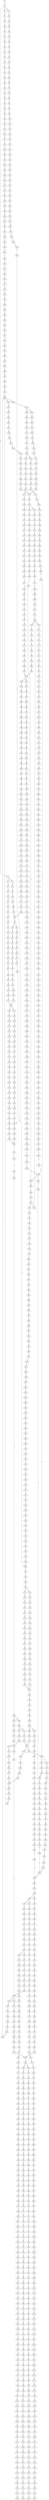 strict digraph  {
	S0 -> S1 [ label = C ];
	S1 -> S2 [ label = T ];
	S1 -> S3 [ label = G ];
	S1 -> S4 [ label = A ];
	S2 -> S5 [ label = T ];
	S3 -> S6 [ label = C ];
	S3 -> S7 [ label = T ];
	S4 -> S8 [ label = T ];
	S5 -> S9 [ label = G ];
	S6 -> S10 [ label = G ];
	S7 -> S11 [ label = G ];
	S8 -> S12 [ label = G ];
	S9 -> S13 [ label = G ];
	S10 -> S14 [ label = C ];
	S11 -> S15 [ label = G ];
	S12 -> S16 [ label = G ];
	S13 -> S17 [ label = A ];
	S14 -> S18 [ label = A ];
	S15 -> S19 [ label = C ];
	S16 -> S20 [ label = C ];
	S17 -> S21 [ label = G ];
	S18 -> S22 [ label = G ];
	S19 -> S23 [ label = G ];
	S20 -> S24 [ label = G ];
	S21 -> S25 [ label = A ];
	S22 -> S26 [ label = C ];
	S23 -> S27 [ label = T ];
	S24 -> S28 [ label = C ];
	S25 -> S29 [ label = C ];
	S26 -> S30 [ label = C ];
	S27 -> S31 [ label = C ];
	S28 -> S32 [ label = C ];
	S29 -> S33 [ label = C ];
	S30 -> S34 [ label = G ];
	S31 -> S35 [ label = C ];
	S32 -> S36 [ label = C ];
	S33 -> S37 [ label = C ];
	S34 -> S38 [ label = G ];
	S35 -> S39 [ label = C ];
	S36 -> S40 [ label = C ];
	S37 -> S41 [ label = C ];
	S38 -> S42 [ label = C ];
	S38 -> S43 [ label = T ];
	S39 -> S44 [ label = C ];
	S40 -> S45 [ label = C ];
	S41 -> S46 [ label = C ];
	S42 -> S47 [ label = A ];
	S43 -> S48 [ label = G ];
	S44 -> S49 [ label = A ];
	S45 -> S50 [ label = A ];
	S46 -> S51 [ label = C ];
	S47 -> S52 [ label = C ];
	S48 -> S53 [ label = G ];
	S49 -> S54 [ label = C ];
	S50 -> S55 [ label = C ];
	S51 -> S56 [ label = T ];
	S52 -> S57 [ label = T ];
	S53 -> S58 [ label = A ];
	S54 -> S59 [ label = T ];
	S55 -> S60 [ label = T ];
	S56 -> S61 [ label = T ];
	S57 -> S62 [ label = T ];
	S58 -> S63 [ label = A ];
	S59 -> S64 [ label = T ];
	S60 -> S65 [ label = T ];
	S61 -> S66 [ label = C ];
	S62 -> S67 [ label = C ];
	S63 -> S68 [ label = G ];
	S64 -> S69 [ label = G ];
	S65 -> S70 [ label = T ];
	S66 -> S71 [ label = A ];
	S67 -> S72 [ label = A ];
	S68 -> S73 [ label = A ];
	S69 -> S74 [ label = A ];
	S70 -> S75 [ label = A ];
	S71 -> S76 [ label = G ];
	S72 -> S77 [ label = G ];
	S73 -> S78 [ label = A ];
	S74 -> S79 [ label = G ];
	S75 -> S80 [ label = G ];
	S76 -> S81 [ label = A ];
	S77 -> S82 [ label = C ];
	S78 -> S83 [ label = C ];
	S79 -> S84 [ label = C ];
	S80 -> S85 [ label = C ];
	S81 -> S86 [ label = G ];
	S82 -> S87 [ label = C ];
	S83 -> S88 [ label = G ];
	S84 -> S89 [ label = C ];
	S85 -> S90 [ label = C ];
	S86 -> S91 [ label = G ];
	S87 -> S92 [ label = G ];
	S88 -> S93 [ label = G ];
	S89 -> S94 [ label = G ];
	S90 -> S95 [ label = G ];
	S91 -> S96 [ label = T ];
	S92 -> S97 [ label = C ];
	S93 -> S98 [ label = C ];
	S94 -> S99 [ label = C ];
	S95 -> S100 [ label = T ];
	S96 -> S101 [ label = C ];
	S97 -> S102 [ label = C ];
	S98 -> S103 [ label = A ];
	S99 -> S104 [ label = C ];
	S100 -> S105 [ label = C ];
	S101 -> S106 [ label = C ];
	S102 -> S107 [ label = C ];
	S103 -> S108 [ label = C ];
	S104 -> S109 [ label = C ];
	S105 -> S110 [ label = C ];
	S106 -> S111 [ label = C ];
	S107 -> S112 [ label = C ];
	S108 -> S113 [ label = C ];
	S108 -> S114 [ label = T ];
	S109 -> S115 [ label = C ];
	S110 -> S116 [ label = C ];
	S111 -> S117 [ label = T ];
	S112 -> S118 [ label = T ];
	S113 -> S119 [ label = G ];
	S114 -> S120 [ label = G ];
	S115 -> S118 [ label = T ];
	S116 -> S121 [ label = A ];
	S117 -> S122 [ label = T ];
	S118 -> S123 [ label = T ];
	S118 -> S124 [ label = C ];
	S119 -> S125 [ label = G ];
	S120 -> S126 [ label = G ];
	S121 -> S127 [ label = C ];
	S122 -> S128 [ label = C ];
	S123 -> S129 [ label = C ];
	S124 -> S130 [ label = C ];
	S125 -> S131 [ label = G ];
	S126 -> S132 [ label = G ];
	S127 -> S133 [ label = C ];
	S128 -> S134 [ label = T ];
	S129 -> S135 [ label = A ];
	S130 -> S136 [ label = A ];
	S131 -> S137 [ label = A ];
	S132 -> S138 [ label = A ];
	S133 -> S139 [ label = A ];
	S134 -> S140 [ label = C ];
	S135 -> S141 [ label = C ];
	S136 -> S142 [ label = C ];
	S137 -> S143 [ label = A ];
	S138 -> S144 [ label = A ];
	S139 -> S145 [ label = C ];
	S140 -> S146 [ label = G ];
	S141 -> S147 [ label = G ];
	S142 -> S148 [ label = C ];
	S143 -> S149 [ label = T ];
	S144 -> S150 [ label = C ];
	S145 -> S151 [ label = C ];
	S146 -> S152 [ label = T ];
	S147 -> S153 [ label = C ];
	S148 -> S154 [ label = C ];
	S149 -> S155 [ label = T ];
	S150 -> S156 [ label = T ];
	S151 -> S157 [ label = G ];
	S152 -> S158 [ label = A ];
	S153 -> S159 [ label = T ];
	S154 -> S160 [ label = G ];
	S155 -> S161 [ label = G ];
	S156 -> S162 [ label = G ];
	S157 -> S163 [ label = A ];
	S158 -> S164 [ label = C ];
	S159 -> S165 [ label = C ];
	S160 -> S166 [ label = C ];
	S161 -> S167 [ label = A ];
	S162 -> S168 [ label = G ];
	S163 -> S169 [ label = T ];
	S164 -> S170 [ label = G ];
	S165 -> S171 [ label = C ];
	S166 -> S172 [ label = C ];
	S167 -> S173 [ label = A ];
	S168 -> S174 [ label = A ];
	S169 -> S175 [ label = C ];
	S170 -> S176 [ label = G ];
	S171 -> S177 [ label = G ];
	S172 -> S178 [ label = G ];
	S173 -> S179 [ label = C ];
	S174 -> S180 [ label = C ];
	S175 -> S181 [ label = G ];
	S176 -> S182 [ label = C ];
	S177 -> S183 [ label = G ];
	S178 -> S184 [ label = G ];
	S179 -> S185 [ label = C ];
	S180 -> S186 [ label = C ];
	S181 -> S187 [ label = G ];
	S182 -> S188 [ label = T ];
	S183 -> S189 [ label = T ];
	S184 -> S190 [ label = T ];
	S185 -> S191 [ label = C ];
	S186 -> S192 [ label = C ];
	S187 -> S193 [ label = T ];
	S188 -> S194 [ label = A ];
	S189 -> S195 [ label = T ];
	S190 -> S196 [ label = C ];
	S191 -> S197 [ label = G ];
	S192 -> S198 [ label = G ];
	S193 -> S199 [ label = T ];
	S194 -> S200 [ label = C ];
	S195 -> S201 [ label = G ];
	S196 -> S202 [ label = C ];
	S197 -> S203 [ label = T ];
	S198 -> S204 [ label = T ];
	S199 -> S205 [ label = C ];
	S200 -> S206 [ label = T ];
	S201 -> S207 [ label = C ];
	S202 -> S208 [ label = C ];
	S203 -> S209 [ label = C ];
	S204 -> S210 [ label = C ];
	S205 -> S211 [ label = C ];
	S206 -> S212 [ label = G ];
	S207 -> S213 [ label = A ];
	S208 -> S214 [ label = A ];
	S209 -> S215 [ label = T ];
	S210 -> S216 [ label = T ];
	S211 -> S217 [ label = A ];
	S212 -> S218 [ label = G ];
	S213 -> S219 [ label = C ];
	S214 -> S220 [ label = G ];
	S215 -> S221 [ label = C ];
	S216 -> S222 [ label = C ];
	S217 -> S223 [ label = G ];
	S218 -> S224 [ label = T ];
	S219 -> S225 [ label = T ];
	S220 -> S226 [ label = T ];
	S221 -> S227 [ label = G ];
	S222 -> S227 [ label = G ];
	S223 -> S228 [ label = T ];
	S224 -> S229 [ label = G ];
	S225 -> S230 [ label = G ];
	S226 -> S231 [ label = G ];
	S227 -> S232 [ label = G ];
	S228 -> S233 [ label = G ];
	S229 -> S234 [ label = C ];
	S230 -> S235 [ label = G ];
	S231 -> S236 [ label = G ];
	S232 -> S237 [ label = C ];
	S233 -> S238 [ label = G ];
	S234 -> S239 [ label = T ];
	S235 -> S240 [ label = T ];
	S236 -> S241 [ label = T ];
	S237 -> S242 [ label = A ];
	S238 -> S243 [ label = T ];
	S239 -> S244 [ label = A ];
	S240 -> S245 [ label = C ];
	S241 -> S246 [ label = C ];
	S242 -> S247 [ label = C ];
	S243 -> S248 [ label = C ];
	S244 -> S249 [ label = C ];
	S245 -> S250 [ label = G ];
	S246 -> S251 [ label = G ];
	S247 -> S252 [ label = C ];
	S248 -> S251 [ label = G ];
	S249 -> S253 [ label = T ];
	S250 -> S254 [ label = T ];
	S251 -> S255 [ label = T ];
	S252 -> S256 [ label = G ];
	S253 -> S257 [ label = G ];
	S254 -> S258 [ label = C ];
	S255 -> S259 [ label = C ];
	S256 -> S260 [ label = A ];
	S257 -> S261 [ label = T ];
	S258 -> S262 [ label = C ];
	S259 -> S263 [ label = C ];
	S260 -> S264 [ label = G ];
	S260 -> S265 [ label = A ];
	S261 -> S266 [ label = A ];
	S262 -> S267 [ label = G ];
	S263 -> S267 [ label = G ];
	S264 -> S268 [ label = T ];
	S265 -> S269 [ label = T ];
	S266 -> S270 [ label = A ];
	S267 -> S271 [ label = T ];
	S268 -> S272 [ label = C ];
	S269 -> S273 [ label = G ];
	S270 -> S274 [ label = C ];
	S271 -> S275 [ label = C ];
	S272 -> S276 [ label = C ];
	S273 -> S277 [ label = T ];
	S274 -> S278 [ label = A ];
	S275 -> S279 [ label = A ];
	S276 -> S280 [ label = A ];
	S276 -> S281 [ label = T ];
	S277 -> S282 [ label = A ];
	S278 -> S283 [ label = C ];
	S279 -> S284 [ label = C ];
	S280 -> S285 [ label = G ];
	S281 -> S286 [ label = C ];
	S282 -> S287 [ label = G ];
	S283 -> S288 [ label = A ];
	S284 -> S289 [ label = C ];
	S285 -> S290 [ label = T ];
	S285 -> S291 [ label = C ];
	S286 -> S292 [ label = G ];
	S287 -> S293 [ label = T ];
	S288 -> S294 [ label = C ];
	S289 -> S295 [ label = C ];
	S289 -> S296 [ label = G ];
	S290 -> S297 [ label = A ];
	S291 -> S298 [ label = T ];
	S292 -> S299 [ label = A ];
	S293 -> S300 [ label = T ];
	S294 -> S301 [ label = G ];
	S295 -> S302 [ label = T ];
	S296 -> S303 [ label = A ];
	S297 -> S304 [ label = G ];
	S298 -> S305 [ label = T ];
	S299 -> S306 [ label = A ];
	S300 -> S307 [ label = T ];
	S301 -> S308 [ label = C ];
	S302 -> S309 [ label = G ];
	S303 -> S310 [ label = A ];
	S303 -> S311 [ label = G ];
	S304 -> S312 [ label = G ];
	S305 -> S313 [ label = C ];
	S306 -> S314 [ label = C ];
	S307 -> S315 [ label = C ];
	S308 -> S316 [ label = T ];
	S309 -> S317 [ label = T ];
	S310 -> S318 [ label = T ];
	S311 -> S319 [ label = T ];
	S312 -> S320 [ label = G ];
	S313 -> S321 [ label = A ];
	S314 -> S322 [ label = T ];
	S315 -> S323 [ label = A ];
	S316 -> S324 [ label = C ];
	S317 -> S325 [ label = C ];
	S318 -> S326 [ label = C ];
	S319 -> S327 [ label = C ];
	S320 -> S328 [ label = T ];
	S321 -> S329 [ label = C ];
	S322 -> S330 [ label = T ];
	S323 -> S331 [ label = C ];
	S324 -> S332 [ label = C ];
	S325 -> S333 [ label = C ];
	S326 -> S334 [ label = C ];
	S327 -> S276 [ label = C ];
	S328 -> S335 [ label = C ];
	S329 -> S336 [ label = G ];
	S330 -> S337 [ label = C ];
	S331 -> S338 [ label = T ];
	S332 -> S339 [ label = T ];
	S333 -> S340 [ label = T ];
	S334 -> S341 [ label = T ];
	S335 -> S342 [ label = A ];
	S336 -> S343 [ label = C ];
	S337 -> S344 [ label = A ];
	S338 -> S345 [ label = C ];
	S339 -> S346 [ label = A ];
	S340 -> S347 [ label = T ];
	S341 -> S348 [ label = C ];
	S342 -> S349 [ label = C ];
	S343 -> S350 [ label = C ];
	S344 -> S351 [ label = A ];
	S345 -> S352 [ label = C ];
	S346 -> S353 [ label = G ];
	S347 -> S354 [ label = G ];
	S348 -> S355 [ label = G ];
	S349 -> S356 [ label = T ];
	S350 -> S357 [ label = C ];
	S351 -> S358 [ label = C ];
	S352 -> S359 [ label = T ];
	S353 -> S360 [ label = A ];
	S354 -> S361 [ label = A ];
	S354 -> S362 [ label = T ];
	S355 -> S363 [ label = A ];
	S356 -> S364 [ label = C ];
	S357 -> S365 [ label = T ];
	S358 -> S366 [ label = C ];
	S358 -> S367 [ label = T ];
	S359 -> S368 [ label = T ];
	S360 -> S369 [ label = A ];
	S361 -> S370 [ label = A ];
	S362 -> S371 [ label = A ];
	S363 -> S372 [ label = A ];
	S364 -> S373 [ label = G ];
	S365 -> S374 [ label = T ];
	S366 -> S375 [ label = G ];
	S367 -> S376 [ label = G ];
	S368 -> S377 [ label = T ];
	S369 -> S378 [ label = C ];
	S370 -> S379 [ label = C ];
	S371 -> S380 [ label = G ];
	S372 -> S381 [ label = C ];
	S373 -> S382 [ label = C ];
	S374 -> S383 [ label = C ];
	S375 -> S384 [ label = G ];
	S376 -> S385 [ label = G ];
	S376 -> S386 [ label = C ];
	S377 -> S387 [ label = C ];
	S378 -> S388 [ label = T ];
	S379 -> S389 [ label = T ];
	S380 -> S390 [ label = G ];
	S381 -> S322 [ label = T ];
	S382 -> S391 [ label = T ];
	S383 -> S392 [ label = A ];
	S384 -> S393 [ label = C ];
	S385 -> S394 [ label = C ];
	S386 -> S395 [ label = C ];
	S387 -> S396 [ label = A ];
	S388 -> S397 [ label = T ];
	S389 -> S398 [ label = T ];
	S390 -> S399 [ label = A ];
	S391 -> S400 [ label = T ];
	S392 -> S401 [ label = T ];
	S393 -> S402 [ label = C ];
	S394 -> S403 [ label = C ];
	S395 -> S404 [ label = C ];
	S396 -> S405 [ label = T ];
	S397 -> S406 [ label = C ];
	S398 -> S407 [ label = C ];
	S399 -> S408 [ label = G ];
	S400 -> S409 [ label = C ];
	S401 -> S410 [ label = C ];
	S402 -> S411 [ label = C ];
	S403 -> S412 [ label = C ];
	S404 -> S413 [ label = T ];
	S405 -> S414 [ label = C ];
	S406 -> S415 [ label = A ];
	S407 -> S416 [ label = A ];
	S408 -> S417 [ label = A ];
	S409 -> S418 [ label = A ];
	S410 -> S419 [ label = C ];
	S411 -> S420 [ label = A ];
	S412 -> S421 [ label = A ];
	S413 -> S422 [ label = A ];
	S414 -> S423 [ label = C ];
	S415 -> S424 [ label = A ];
	S416 -> S425 [ label = A ];
	S417 -> S426 [ label = G ];
	S418 -> S427 [ label = T ];
	S419 -> S428 [ label = A ];
	S420 -> S429 [ label = G ];
	S421 -> S430 [ label = G ];
	S422 -> S431 [ label = G ];
	S423 -> S432 [ label = A ];
	S424 -> S358 [ label = C ];
	S425 -> S358 [ label = C ];
	S426 -> S433 [ label = G ];
	S427 -> S434 [ label = C ];
	S428 -> S435 [ label = G ];
	S429 -> S436 [ label = T ];
	S430 -> S437 [ label = G ];
	S431 -> S438 [ label = G ];
	S432 -> S439 [ label = G ];
	S433 -> S440 [ label = T ];
	S434 -> S441 [ label = C ];
	S435 -> S442 [ label = A ];
	S436 -> S443 [ label = T ];
	S437 -> S444 [ label = T ];
	S438 -> S445 [ label = T ];
	S439 -> S442 [ label = A ];
	S440 -> S446 [ label = C ];
	S441 -> S447 [ label = A ];
	S442 -> S448 [ label = A ];
	S443 -> S449 [ label = G ];
	S444 -> S450 [ label = G ];
	S445 -> S451 [ label = G ];
	S446 -> S452 [ label = C ];
	S447 -> S435 [ label = G ];
	S448 -> S453 [ label = C ];
	S449 -> S454 [ label = T ];
	S450 -> S455 [ label = C ];
	S450 -> S456 [ label = G ];
	S451 -> S457 [ label = T ];
	S452 -> S458 [ label = C ];
	S453 -> S459 [ label = C ];
	S454 -> S460 [ label = G ];
	S455 -> S461 [ label = G ];
	S456 -> S462 [ label = G ];
	S457 -> S463 [ label = G ];
	S458 -> S464 [ label = A ];
	S458 -> S465 [ label = G ];
	S459 -> S466 [ label = A ];
	S459 -> S467 [ label = G ];
	S460 -> S468 [ label = C ];
	S461 -> S469 [ label = C ];
	S462 -> S470 [ label = C ];
	S463 -> S471 [ label = C ];
	S464 -> S472 [ label = G ];
	S465 -> S473 [ label = G ];
	S466 -> S474 [ label = G ];
	S466 -> S475 [ label = C ];
	S467 -> S476 [ label = G ];
	S468 -> S477 [ label = G ];
	S469 -> S478 [ label = G ];
	S470 -> S479 [ label = T ];
	S471 -> S480 [ label = G ];
	S472 -> S481 [ label = A ];
	S473 -> S482 [ label = A ];
	S474 -> S483 [ label = A ];
	S475 -> S484 [ label = C ];
	S476 -> S485 [ label = A ];
	S477 -> S486 [ label = T ];
	S478 -> S487 [ label = T ];
	S479 -> S488 [ label = T ];
	S480 -> S489 [ label = T ];
	S481 -> S490 [ label = G ];
	S482 -> S491 [ label = G ];
	S483 -> S492 [ label = C ];
	S484 -> S493 [ label = A ];
	S485 -> S494 [ label = C ];
	S486 -> S495 [ label = C ];
	S487 -> S496 [ label = C ];
	S488 -> S497 [ label = C ];
	S489 -> S498 [ label = C ];
	S490 -> S499 [ label = C ];
	S491 -> S500 [ label = G ];
	S492 -> S501 [ label = T ];
	S493 -> S502 [ label = C ];
	S494 -> S503 [ label = G ];
	S495 -> S504 [ label = G ];
	S496 -> S505 [ label = G ];
	S497 -> S506 [ label = G ];
	S498 -> S507 [ label = G ];
	S499 -> S508 [ label = C ];
	S500 -> S509 [ label = C ];
	S501 -> S510 [ label = C ];
	S502 -> S511 [ label = C ];
	S503 -> S512 [ label = C ];
	S504 -> S513 [ label = A ];
	S505 -> S514 [ label = T ];
	S506 -> S515 [ label = A ];
	S507 -> S513 [ label = A ];
	S508 -> S516 [ label = A ];
	S509 -> S517 [ label = G ];
	S510 -> S518 [ label = C ];
	S511 -> S519 [ label = C ];
	S512 -> S520 [ label = C ];
	S513 -> S521 [ label = A ];
	S514 -> S522 [ label = G ];
	S515 -> S523 [ label = A ];
	S516 -> S524 [ label = C ];
	S517 -> S525 [ label = T ];
	S518 -> S526 [ label = C ];
	S519 -> S527 [ label = C ];
	S520 -> S528 [ label = C ];
	S521 -> S529 [ label = C ];
	S522 -> S530 [ label = C ];
	S523 -> S531 [ label = C ];
	S524 -> S532 [ label = G ];
	S525 -> S533 [ label = G ];
	S526 -> S534 [ label = A ];
	S527 -> S535 [ label = T ];
	S528 -> S536 [ label = A ];
	S529 -> S537 [ label = C ];
	S529 -> S538 [ label = A ];
	S530 -> S539 [ label = A ];
	S531 -> S540 [ label = A ];
	S532 -> S541 [ label = G ];
	S533 -> S542 [ label = G ];
	S534 -> S543 [ label = T ];
	S535 -> S544 [ label = T ];
	S536 -> S545 [ label = T ];
	S537 -> S546 [ label = T ];
	S538 -> S547 [ label = C ];
	S539 -> S548 [ label = T ];
	S540 -> S549 [ label = C ];
	S541 -> S550 [ label = T ];
	S542 -> S551 [ label = T ];
	S543 -> S552 [ label = C ];
	S544 -> S553 [ label = C ];
	S545 -> S554 [ label = C ];
	S546 -> S555 [ label = T ];
	S547 -> S556 [ label = C ];
	S548 -> S557 [ label = C ];
	S549 -> S558 [ label = G ];
	S550 -> S559 [ label = T ];
	S551 -> S560 [ label = A ];
	S552 -> S561 [ label = T ];
	S553 -> S562 [ label = C ];
	S553 -> S563 [ label = G ];
	S554 -> S564 [ label = G ];
	S555 -> S565 [ label = C ];
	S556 -> S566 [ label = C ];
	S557 -> S567 [ label = C ];
	S558 -> S568 [ label = C ];
	S559 -> S569 [ label = A ];
	S560 -> S570 [ label = T ];
	S561 -> S571 [ label = G ];
	S562 -> S572 [ label = T ];
	S563 -> S573 [ label = A ];
	S564 -> S574 [ label = T ];
	S565 -> S575 [ label = G ];
	S566 -> S576 [ label = G ];
	S567 -> S577 [ label = G ];
	S568 -> S578 [ label = G ];
	S569 -> S579 [ label = C ];
	S570 -> S580 [ label = G ];
	S571 -> S581 [ label = C ];
	S572 -> S582 [ label = G ];
	S573 -> S583 [ label = T ];
	S574 -> S584 [ label = C ];
	S575 -> S585 [ label = T ];
	S576 -> S586 [ label = T ];
	S577 -> S587 [ label = C ];
	S578 -> S588 [ label = C ];
	S579 -> S589 [ label = T ];
	S580 -> S590 [ label = A ];
	S581 -> S591 [ label = C ];
	S582 -> S592 [ label = T ];
	S583 -> S593 [ label = C ];
	S584 -> S594 [ label = C ];
	S585 -> S595 [ label = A ];
	S586 -> S596 [ label = A ];
	S587 -> S597 [ label = A ];
	S588 -> S598 [ label = A ];
	S589 -> S599 [ label = G ];
	S590 -> S600 [ label = G ];
	S591 -> S601 [ label = A ];
	S592 -> S602 [ label = C ];
	S593 -> S603 [ label = G ];
	S594 -> S604 [ label = T ];
	S595 -> S605 [ label = C ];
	S596 -> S606 [ label = C ];
	S597 -> S607 [ label = C ];
	S598 -> S608 [ label = C ];
	S599 -> S609 [ label = C ];
	S600 -> S610 [ label = C ];
	S601 -> S611 [ label = G ];
	S602 -> S612 [ label = C ];
	S603 -> S613 [ label = T ];
	S604 -> S614 [ label = C ];
	S605 -> S615 [ label = T ];
	S606 -> S616 [ label = G ];
	S607 -> S617 [ label = G ];
	S608 -> S618 [ label = G ];
	S609 -> S619 [ label = A ];
	S610 -> S620 [ label = G ];
	S611 -> S621 [ label = T ];
	S612 -> S622 [ label = T ];
	S613 -> S623 [ label = T ];
	S614 -> S624 [ label = T ];
	S615 -> S625 [ label = T ];
	S616 -> S626 [ label = T ];
	S617 -> S627 [ label = T ];
	S618 -> S628 [ label = T ];
	S619 -> S629 [ label = G ];
	S620 -> S630 [ label = G ];
	S621 -> S631 [ label = C ];
	S622 -> S632 [ label = T ];
	S623 -> S633 [ label = T ];
	S624 -> S634 [ label = T ];
	S625 -> S635 [ label = C ];
	S626 -> S636 [ label = C ];
	S627 -> S637 [ label = C ];
	S628 -> S638 [ label = C ];
	S629 -> S639 [ label = A ];
	S630 -> S640 [ label = T ];
	S631 -> S641 [ label = G ];
	S632 -> S354 [ label = G ];
	S633 -> S642 [ label = G ];
	S634 -> S643 [ label = C ];
	S635 -> S644 [ label = A ];
	S636 -> S645 [ label = C ];
	S637 -> S646 [ label = G ];
	S638 -> S647 [ label = C ];
	S639 -> S648 [ label = C ];
	S640 -> S649 [ label = C ];
	S641 -> S650 [ label = T ];
	S642 -> S651 [ label = T ];
	S643 -> S652 [ label = T ];
	S644 -> S653 [ label = A ];
	S645 -> S654 [ label = A ];
	S646 -> S655 [ label = A ];
	S647 -> S656 [ label = A ];
	S648 -> S657 [ label = G ];
	S649 -> S658 [ label = G ];
	S650 -> S659 [ label = A ];
	S651 -> S660 [ label = A ];
	S652 -> S661 [ label = C ];
	S653 -> S662 [ label = G ];
	S654 -> S663 [ label = G ];
	S655 -> S664 [ label = G ];
	S656 -> S665 [ label = G ];
	S657 -> S666 [ label = G ];
	S658 -> S667 [ label = C ];
	S659 -> S668 [ label = A ];
	S660 -> S669 [ label = G ];
	S661 -> S670 [ label = G ];
	S662 -> S671 [ label = C ];
	S663 -> S672 [ label = C ];
	S664 -> S673 [ label = C ];
	S665 -> S674 [ label = C ];
	S666 -> S675 [ label = A ];
	S667 -> S676 [ label = A ];
	S668 -> S677 [ label = G ];
	S669 -> S678 [ label = G ];
	S670 -> S679 [ label = G ];
	S671 -> S680 [ label = G ];
	S672 -> S681 [ label = G ];
	S673 -> S682 [ label = G ];
	S674 -> S683 [ label = T ];
	S674 -> S681 [ label = G ];
	S675 -> S684 [ label = C ];
	S676 -> S685 [ label = C ];
	S677 -> S686 [ label = A ];
	S678 -> S687 [ label = A ];
	S679 -> S688 [ label = A ];
	S680 -> S689 [ label = A ];
	S681 -> S690 [ label = A ];
	S682 -> S691 [ label = A ];
	S683 -> S692 [ label = T ];
	S684 -> S693 [ label = A ];
	S685 -> S694 [ label = G ];
	S686 -> S695 [ label = C ];
	S687 -> S696 [ label = A ];
	S688 -> S697 [ label = G ];
	S689 -> S698 [ label = G ];
	S690 -> S699 [ label = G ];
	S691 -> S700 [ label = G ];
	S692 -> S313 [ label = C ];
	S693 -> S701 [ label = C ];
	S694 -> S702 [ label = C ];
	S695 -> S703 [ label = G ];
	S696 -> S704 [ label = A ];
	S697 -> S705 [ label = A ];
	S698 -> S706 [ label = T ];
	S699 -> S707 [ label = T ];
	S700 -> S708 [ label = T ];
	S701 -> S709 [ label = A ];
	S702 -> S710 [ label = G ];
	S703 -> S711 [ label = G ];
	S704 -> S712 [ label = G ];
	S705 -> S713 [ label = G ];
	S706 -> S714 [ label = C ];
	S707 -> S715 [ label = C ];
	S708 -> S716 [ label = C ];
	S709 -> S717 [ label = C ];
	S710 -> S718 [ label = C ];
	S711 -> S719 [ label = C ];
	S712 -> S720 [ label = G ];
	S713 -> S721 [ label = G ];
	S714 -> S722 [ label = C ];
	S715 -> S723 [ label = C ];
	S715 -> S724 [ label = T ];
	S716 -> S725 [ label = G ];
	S717 -> S726 [ label = C ];
	S718 -> S727 [ label = G ];
	S719 -> S728 [ label = T ];
	S720 -> S729 [ label = T ];
	S721 -> S730 [ label = T ];
	S722 -> S731 [ label = C ];
	S723 -> S731 [ label = C ];
	S724 -> S732 [ label = C ];
	S725 -> S733 [ label = A ];
	S726 -> S734 [ label = T ];
	S727 -> S735 [ label = G ];
	S728 -> S736 [ label = C ];
	S729 -> S737 [ label = C ];
	S730 -> S738 [ label = C ];
	S731 -> S739 [ label = T ];
	S731 -> S740 [ label = G ];
	S732 -> S741 [ label = G ];
	S733 -> S742 [ label = A ];
	S734 -> S743 [ label = C ];
	S735 -> S744 [ label = C ];
	S736 -> S745 [ label = T ];
	S737 -> S746 [ label = C ];
	S738 -> S452 [ label = C ];
	S739 -> S747 [ label = C ];
	S740 -> S748 [ label = C ];
	S741 -> S749 [ label = T ];
	S742 -> S750 [ label = C ];
	S743 -> S751 [ label = T ];
	S744 -> S752 [ label = T ];
	S745 -> S753 [ label = C ];
	S746 -> S754 [ label = C ];
	S747 -> S755 [ label = C ];
	S748 -> S756 [ label = C ];
	S749 -> S757 [ label = C ];
	S750 -> S758 [ label = C ];
	S751 -> S759 [ label = A ];
	S752 -> S760 [ label = G ];
	S753 -> S761 [ label = G ];
	S754 -> S762 [ label = G ];
	S755 -> S763 [ label = G ];
	S756 -> S764 [ label = T ];
	S757 -> S765 [ label = T ];
	S758 -> S766 [ label = T ];
	S759 -> S767 [ label = G ];
	S760 -> S768 [ label = G ];
	S761 -> S769 [ label = A ];
	S762 -> S770 [ label = A ];
	S763 -> S771 [ label = G ];
	S764 -> S772 [ label = G ];
	S765 -> S773 [ label = G ];
	S766 -> S774 [ label = G ];
	S767 -> S775 [ label = A ];
	S768 -> S776 [ label = A ];
	S769 -> S777 [ label = A ];
	S770 -> S778 [ label = A ];
	S771 -> S779 [ label = T ];
	S772 -> S780 [ label = T ];
	S773 -> S781 [ label = T ];
	S774 -> S782 [ label = T ];
	S775 -> S783 [ label = A ];
	S776 -> S784 [ label = A ];
	S777 -> S785 [ label = G ];
	S778 -> S786 [ label = G ];
	S779 -> S787 [ label = C ];
	S780 -> S788 [ label = C ];
	S781 -> S789 [ label = T ];
	S782 -> S790 [ label = C ];
	S783 -> S791 [ label = C ];
	S784 -> S792 [ label = T ];
	S785 -> S793 [ label = T ];
	S786 -> S794 [ label = T ];
	S787 -> S795 [ label = T ];
	S788 -> S796 [ label = G ];
	S789 -> S797 [ label = C ];
	S790 -> S798 [ label = G ];
	S791 -> S799 [ label = G ];
	S792 -> S800 [ label = G ];
	S793 -> S801 [ label = C ];
	S794 -> S802 [ label = C ];
	S795 -> S803 [ label = G ];
	S796 -> S804 [ label = C ];
	S797 -> S805 [ label = C ];
	S798 -> S806 [ label = C ];
	S799 -> S807 [ label = A ];
	S800 -> S808 [ label = G ];
	S801 -> S809 [ label = G ];
	S802 -> S810 [ label = G ];
	S803 -> S811 [ label = G ];
	S804 -> S812 [ label = G ];
	S805 -> S813 [ label = G ];
	S806 -> S814 [ label = G ];
	S807 -> S815 [ label = G ];
	S808 -> S816 [ label = G ];
	S809 -> S817 [ label = C ];
	S810 -> S818 [ label = A ];
	S811 -> S819 [ label = A ];
	S812 -> S820 [ label = C ];
	S813 -> S821 [ label = T ];
	S814 -> S820 [ label = C ];
	S815 -> S822 [ label = G ];
	S816 -> S823 [ label = G ];
	S817 -> S824 [ label = G ];
	S818 -> S825 [ label = G ];
	S819 -> S826 [ label = G ];
	S820 -> S827 [ label = G ];
	S820 -> S828 [ label = A ];
	S821 -> S829 [ label = G ];
	S822 -> S830 [ label = T ];
	S823 -> S831 [ label = T ];
	S824 -> S832 [ label = G ];
	S825 -> S833 [ label = G ];
	S826 -> S834 [ label = G ];
	S827 -> S835 [ label = A ];
	S828 -> S836 [ label = A ];
	S829 -> S837 [ label = G ];
	S830 -> S838 [ label = G ];
	S831 -> S839 [ label = C ];
	S832 -> S840 [ label = C ];
	S833 -> S841 [ label = T ];
	S834 -> S842 [ label = G ];
	S835 -> S843 [ label = G ];
	S836 -> S844 [ label = C ];
	S837 -> S845 [ label = C ];
	S838 -> S846 [ label = T ];
	S839 -> S847 [ label = C ];
	S840 -> S848 [ label = T ];
	S841 -> S849 [ label = A ];
	S842 -> S850 [ label = T ];
	S843 -> S851 [ label = C ];
	S844 -> S852 [ label = C ];
	S845 -> S853 [ label = C ];
	S846 -> S854 [ label = C ];
	S847 -> S855 [ label = G ];
	S848 -> S856 [ label = A ];
	S849 -> S857 [ label = T ];
	S850 -> S858 [ label = G ];
	S851 -> S859 [ label = A ];
	S852 -> S860 [ label = C ];
	S853 -> S861 [ label = C ];
	S854 -> S862 [ label = C ];
	S855 -> S863 [ label = C ];
	S856 -> S864 [ label = T ];
	S857 -> S865 [ label = A ];
	S858 -> S866 [ label = T ];
	S859 -> S867 [ label = G ];
	S860 -> S868 [ label = G ];
	S861 -> S869 [ label = G ];
	S862 -> S870 [ label = C ];
	S863 -> S871 [ label = C ];
	S864 -> S872 [ label = A ];
	S865 -> S873 [ label = A ];
	S866 -> S874 [ label = T ];
	S867 -> S875 [ label = T ];
	S868 -> S876 [ label = T ];
	S869 -> S877 [ label = T ];
	S870 -> S878 [ label = T ];
	S871 -> S879 [ label = G ];
	S872 -> S880 [ label = G ];
	S873 -> S881 [ label = G ];
	S874 -> S882 [ label = C ];
	S875 -> S883 [ label = G ];
	S876 -> S884 [ label = A ];
	S877 -> S885 [ label = C ];
	S878 -> S886 [ label = G ];
	S879 -> S887 [ label = G ];
	S880 -> S888 [ label = T ];
	S881 -> S889 [ label = T ];
	S882 -> S890 [ label = C ];
	S883 -> S891 [ label = C ];
	S884 -> S892 [ label = C ];
	S885 -> S893 [ label = C ];
	S886 -> S894 [ label = T ];
	S887 -> S895 [ label = A ];
	S888 -> S896 [ label = A ];
	S889 -> S897 [ label = C ];
	S890 -> S898 [ label = A ];
	S891 -> S899 [ label = A ];
	S892 -> S900 [ label = A ];
	S893 -> S901 [ label = A ];
	S894 -> S902 [ label = C ];
	S895 -> S903 [ label = A ];
	S896 -> S904 [ label = G ];
	S897 -> S905 [ label = G ];
	S898 -> S906 [ label = G ];
	S899 -> S907 [ label = A ];
	S900 -> S908 [ label = G ];
	S901 -> S909 [ label = G ];
	S902 -> S910 [ label = C ];
	S903 -> S911 [ label = C ];
	S904 -> S912 [ label = C ];
	S905 -> S913 [ label = T ];
	S906 -> S914 [ label = C ];
	S907 -> S915 [ label = C ];
	S908 -> S916 [ label = C ];
	S909 -> S917 [ label = T ];
	S910 -> S918 [ label = T ];
	S911 -> S919 [ label = T ];
	S912 -> S920 [ label = C ];
	S913 -> S921 [ label = G ];
	S914 -> S922 [ label = A ];
	S915 -> S923 [ label = A ];
	S916 -> S924 [ label = A ];
	S917 -> S925 [ label = A ];
	S918 -> S926 [ label = A ];
	S919 -> S927 [ label = G ];
	S920 -> S928 [ label = G ];
	S921 -> S929 [ label = G ];
	S922 -> S930 [ label = G ];
	S923 -> S931 [ label = G ];
	S924 -> S932 [ label = G ];
	S925 -> S933 [ label = G ];
	S926 -> S934 [ label = C ];
	S927 -> S935 [ label = C ];
	S928 -> S936 [ label = A ];
	S929 -> S937 [ label = T ];
	S930 -> S938 [ label = A ];
	S931 -> S939 [ label = C ];
	S932 -> S940 [ label = G ];
	S933 -> S941 [ label = C ];
	S934 -> S942 [ label = T ];
	S935 -> S943 [ label = A ];
	S936 -> S944 [ label = A ];
	S937 -> S945 [ label = A ];
	S938 -> S946 [ label = T ];
	S939 -> S947 [ label = T ];
	S940 -> S948 [ label = T ];
	S941 -> S949 [ label = T ];
	S942 -> S950 [ label = A ];
	S943 -> S951 [ label = A ];
	S944 -> S952 [ label = A ];
	S945 -> S953 [ label = C ];
	S946 -> S954 [ label = A ];
	S947 -> S955 [ label = A ];
	S948 -> S956 [ label = G ];
	S949 -> S957 [ label = C ];
	S950 -> S958 [ label = C ];
	S951 -> S959 [ label = C ];
	S952 -> S960 [ label = C ];
	S953 -> S961 [ label = C ];
	S954 -> S962 [ label = A ];
	S955 -> S963 [ label = C ];
	S956 -> S964 [ label = C ];
	S957 -> S965 [ label = C ];
	S958 -> S966 [ label = C ];
	S959 -> S967 [ label = C ];
	S960 -> S968 [ label = C ];
	S961 -> S969 [ label = G ];
	S962 -> S970 [ label = A ];
	S963 -> S971 [ label = G ];
	S964 -> S972 [ label = A ];
	S965 -> S973 [ label = A ];
	S966 -> S974 [ label = A ];
	S967 -> S975 [ label = A ];
	S968 -> S976 [ label = C ];
	S969 -> S977 [ label = G ];
	S970 -> S978 [ label = A ];
	S971 -> S979 [ label = A ];
	S972 -> S980 [ label = C ];
	S973 -> S981 [ label = C ];
	S974 -> S982 [ label = G ];
	S975 -> S983 [ label = G ];
	S976 -> S984 [ label = C ];
	S977 -> S985 [ label = T ];
	S978 -> S986 [ label = A ];
	S979 -> S987 [ label = G ];
	S980 -> S988 [ label = G ];
	S981 -> S989 [ label = C ];
	S982 -> S990 [ label = G ];
	S983 -> S991 [ label = A ];
	S984 -> S992 [ label = G ];
	S985 -> S993 [ label = G ];
	S986 -> S994 [ label = C ];
	S987 -> S995 [ label = A ];
	S988 -> S996 [ label = C ];
	S989 -> S997 [ label = G ];
	S990 -> S998 [ label = A ];
	S991 -> S999 [ label = A ];
	S992 -> S1000 [ label = A ];
	S993 -> S1001 [ label = G ];
	S994 -> S1002 [ label = T ];
	S995 -> S1003 [ label = A ];
	S996 -> S1004 [ label = G ];
	S997 -> S1005 [ label = G ];
	S998 -> S1006 [ label = G ];
	S999 -> S1007 [ label = C ];
	S1000 -> S1008 [ label = C ];
	S1001 -> S1009 [ label = T ];
	S1002 -> S1010 [ label = T ];
	S1003 -> S1011 [ label = C ];
	S1004 -> S1012 [ label = G ];
	S1005 -> S1013 [ label = A ];
	S1006 -> S1014 [ label = A ];
	S1007 -> S1015 [ label = A ];
	S1008 -> S1016 [ label = T ];
	S1009 -> S1017 [ label = T ];
	S1010 -> S1018 [ label = T ];
	S1011 -> S1019 [ label = T ];
	S1012 -> S1020 [ label = T ];
	S1013 -> S1021 [ label = C ];
	S1014 -> S1022 [ label = G ];
	S1015 -> S1023 [ label = G ];
	S1016 -> S1024 [ label = A ];
	S1017 -> S1025 [ label = A ];
	S1018 -> S1026 [ label = G ];
	S1019 -> S1027 [ label = G ];
	S1020 -> S1028 [ label = G ];
	S1021 -> S1029 [ label = G ];
	S1022 -> S1030 [ label = T ];
	S1023 -> S1031 [ label = C ];
	S1024 -> S1032 [ label = G ];
	S1025 -> S1033 [ label = G ];
	S1026 -> S1034 [ label = C ];
	S1027 -> S1035 [ label = G ];
	S1028 -> S1036 [ label = C ];
	S1029 -> S1037 [ label = T ];
	S1030 -> S1038 [ label = C ];
	S1031 -> S1039 [ label = C ];
	S1032 -> S1040 [ label = A ];
	S1033 -> S1041 [ label = A ];
	S1034 -> S1042 [ label = C ];
	S1035 -> S1043 [ label = C ];
	S1036 -> S1044 [ label = C ];
	S1037 -> S1045 [ label = C ];
	S1038 -> S1046 [ label = A ];
	S1039 -> S1047 [ label = G ];
	S1040 -> S1048 [ label = A ];
	S1041 -> S1049 [ label = A ];
	S1042 -> S1050 [ label = G ];
	S1043 -> S1051 [ label = G ];
	S1044 -> S1052 [ label = G ];
	S1045 -> S1053 [ label = G ];
	S1046 -> S1054 [ label = G ];
	S1047 -> S1055 [ label = T ];
	S1048 -> S1056 [ label = T ];
	S1049 -> S1057 [ label = G ];
	S1050 -> S1058 [ label = T ];
	S1051 -> S1059 [ label = C ];
	S1052 -> S1060 [ label = C ];
	S1053 -> S1061 [ label = T ];
	S1054 -> S1062 [ label = G ];
	S1055 -> S1063 [ label = C ];
	S1056 -> S1064 [ label = C ];
	S1057 -> S1065 [ label = G ];
	S1058 -> S1066 [ label = A ];
	S1059 -> S1067 [ label = A ];
	S1060 -> S1068 [ label = A ];
	S1061 -> S1069 [ label = G ];
	S1062 -> S1070 [ label = A ];
	S1063 -> S1071 [ label = C ];
	S1064 -> S1072 [ label = G ];
	S1065 -> S1073 [ label = G ];
	S1066 -> S1074 [ label = G ];
	S1067 -> S1075 [ label = G ];
	S1068 -> S1076 [ label = A ];
	S1069 -> S1077 [ label = A ];
	S1070 -> S1078 [ label = C ];
	S1071 -> S1079 [ label = T ];
	S1072 -> S1080 [ label = G ];
	S1073 -> S1081 [ label = G ];
	S1074 -> S1082 [ label = C ];
	S1075 -> S1083 [ label = C ];
	S1076 -> S1084 [ label = C ];
	S1077 -> S1085 [ label = C ];
	S1078 -> S1086 [ label = C ];
	S1079 -> S1087 [ label = C ];
	S1080 -> S1088 [ label = G ];
	S1081 -> S1089 [ label = G ];
	S1082 -> S1090 [ label = C ];
	S1083 -> S1091 [ label = G ];
	S1084 -> S1092 [ label = C ];
	S1085 -> S1093 [ label = C ];
	S1086 -> S1094 [ label = A ];
	S1087 -> S1095 [ label = T ];
	S1088 -> S1096 [ label = T ];
	S1089 -> S1097 [ label = T ];
	S1090 -> S1098 [ label = G ];
	S1091 -> S1099 [ label = G ];
	S1092 -> S1100 [ label = A ];
	S1093 -> S1101 [ label = G ];
	S1094 -> S1102 [ label = G ];
	S1095 -> S1103 [ label = G ];
	S1096 -> S1104 [ label = A ];
	S1097 -> S1105 [ label = C ];
	S1098 -> S1106 [ label = G ];
	S1099 -> S1107 [ label = G ];
	S1100 -> S1108 [ label = G ];
	S1101 -> S1109 [ label = G ];
	S1102 -> S1110 [ label = T ];
	S1103 -> S1111 [ label = T ];
	S1104 -> S1112 [ label = T ];
	S1105 -> S1113 [ label = C ];
	S1106 -> S1114 [ label = T ];
	S1107 -> S1115 [ label = T ];
	S1108 -> S1116 [ label = T ];
	S1109 -> S1117 [ label = T ];
	S1110 -> S1118 [ label = C ];
	S1111 -> S1119 [ label = C ];
	S1112 -> S1120 [ label = C ];
	S1113 -> S1121 [ label = G ];
	S1114 -> S1122 [ label = G ];
	S1115 -> S1123 [ label = G ];
	S1116 -> S1124 [ label = C ];
	S1117 -> S1125 [ label = C ];
	S1118 -> S1126 [ label = T ];
	S1119 -> S1127 [ label = G ];
	S1120 -> S1128 [ label = C ];
	S1121 -> S1129 [ label = T ];
	S1122 -> S1130 [ label = A ];
	S1123 -> S1131 [ label = C ];
	S1124 -> S1132 [ label = G ];
	S1125 -> S1133 [ label = G ];
	S1126 -> S1134 [ label = C ];
	S1127 -> S1135 [ label = T ];
	S1128 -> S1136 [ label = C ];
	S1129 -> S1137 [ label = C ];
	S1130 -> S1138 [ label = C ];
	S1131 -> S1139 [ label = C ];
	S1132 -> S1140 [ label = C ];
	S1133 -> S1141 [ label = C ];
	S1134 -> S1142 [ label = T ];
	S1135 -> S1143 [ label = G ];
	S1136 -> S1144 [ label = G ];
	S1137 -> S1145 [ label = G ];
	S1138 -> S1146 [ label = G ];
	S1139 -> S1147 [ label = G ];
	S1140 -> S1148 [ label = G ];
	S1141 -> S1149 [ label = G ];
	S1142 -> S1150 [ label = G ];
	S1143 -> S1151 [ label = G ];
	S1144 -> S1152 [ label = A ];
	S1145 -> S1153 [ label = G ];
	S1146 -> S1154 [ label = T ];
	S1147 -> S1155 [ label = C ];
	S1148 -> S1156 [ label = C ];
	S1149 -> S1157 [ label = T ];
	S1150 -> S1158 [ label = T ];
	S1151 -> S1159 [ label = T ];
	S1152 -> S1160 [ label = A ];
	S1153 -> S1161 [ label = A ];
	S1154 -> S1162 [ label = G ];
	S1155 -> S1163 [ label = C ];
	S1156 -> S1164 [ label = A ];
	S1157 -> S1165 [ label = A ];
	S1158 -> S1166 [ label = A ];
	S1159 -> S1167 [ label = A ];
	S1160 -> S1168 [ label = A ];
	S1161 -> S1169 [ label = A ];
	S1162 -> S1170 [ label = G ];
	S1163 -> S1171 [ label = G ];
	S1164 -> S1172 [ label = G ];
	S1165 -> S1173 [ label = G ];
	S1168 -> S1174 [ label = G ];
	S1169 -> S1175 [ label = C ];
	S1170 -> S1176 [ label = G ];
	S1171 -> S1177 [ label = G ];
	S1172 -> S1178 [ label = C ];
	S1173 -> S1179 [ label = C ];
	S1174 -> S1180 [ label = T ];
	S1175 -> S1181 [ label = T ];
	S1176 -> S1182 [ label = T ];
	S1177 -> S1183 [ label = T ];
	S1178 -> S1184 [ label = C ];
	S1179 -> S1185 [ label = C ];
	S1180 -> S1186 [ label = G ];
	S1181 -> S1187 [ label = A ];
	S1182 -> S1188 [ label = A ];
	S1183 -> S1189 [ label = G ];
	S1184 -> S34 [ label = G ];
	S1185 -> S1190 [ label = G ];
	S1186 -> S1191 [ label = T ];
	S1187 -> S1192 [ label = C ];
	S1188 -> S1193 [ label = C ];
	S1189 -> S1194 [ label = G ];
	S1190 -> S1195 [ label = C ];
	S1191 -> S1196 [ label = C ];
	S1192 -> S1197 [ label = A ];
	S1193 -> S1198 [ label = T ];
	S1194 -> S1199 [ label = T ];
	S1195 -> S1200 [ label = T ];
	S1196 -> S1201 [ label = G ];
	S1197 -> S1202 [ label = A ];
	S1198 -> S1203 [ label = A ];
	S1199 -> S1204 [ label = G ];
	S1200 -> S1205 [ label = G ];
	S1201 -> S1206 [ label = T ];
	S1202 -> S1207 [ label = C ];
	S1203 -> S1208 [ label = T ];
	S1204 -> S1209 [ label = G ];
	S1205 -> S1210 [ label = G ];
	S1206 -> S1211 [ label = C ];
	S1207 -> S1212 [ label = G ];
	S1208 -> S1213 [ label = T ];
	S1209 -> S1214 [ label = A ];
	S1210 -> S1215 [ label = A ];
	S1211 -> S1216 [ label = G ];
	S1212 -> S1217 [ label = A ];
	S1213 -> S1218 [ label = G ];
	S1214 -> S1219 [ label = A ];
	S1215 -> S1220 [ label = A ];
	S1216 -> S1221 [ label = G ];
	S1217 -> S1222 [ label = A ];
	S1218 -> S1223 [ label = G ];
	S1219 -> S1224 [ label = C ];
	S1220 -> S1225 [ label = G ];
	S1221 -> S1226 [ label = A ];
	S1222 -> S1227 [ label = A ];
	S1223 -> S1228 [ label = A ];
	S1224 -> S1229 [ label = C ];
	S1225 -> S1230 [ label = A ];
	S1226 -> S1231 [ label = A ];
	S1227 -> S1232 [ label = A ];
	S1228 -> S1233 [ label = A ];
	S1229 -> S1234 [ label = T ];
	S1230 -> S1235 [ label = A ];
	S1231 -> S1236 [ label = C ];
	S1232 -> S1237 [ label = C ];
	S1233 -> S1238 [ label = C ];
	S1234 -> S1239 [ label = C ];
	S1235 -> S1240 [ label = C ];
	S1236 -> S1241 [ label = A ];
	S1237 -> S1242 [ label = A ];
	S1238 -> S1243 [ label = G ];
	S1239 -> S1244 [ label = G ];
	S1240 -> S88 [ label = G ];
	S1241 -> S1245 [ label = G ];
	S1242 -> S1246 [ label = G ];
	S1243 -> S1247 [ label = G ];
	S1244 -> S1248 [ label = G ];
	S1245 -> S1249 [ label = G ];
	S1246 -> S1250 [ label = A ];
	S1247 -> S1251 [ label = T ];
	S1248 -> S1252 [ label = C ];
	S1249 -> S1253 [ label = A ];
	S1250 -> S1254 [ label = A ];
	S1251 -> S1255 [ label = A ];
	S1252 -> S1256 [ label = A ];
	S1253 -> S1257 [ label = A ];
	S1254 -> S1258 [ label = G ];
	S1255 -> S1259 [ label = C ];
	S1256 -> S1260 [ label = C ];
	S1257 -> S1261 [ label = T ];
	S1258 -> S1262 [ label = G ];
	S1259 -> S1263 [ label = G ];
	S1260 -> S1264 [ label = G ];
	S1261 -> S1265 [ label = A ];
	S1262 -> S1266 [ label = G ];
	S1263 -> S1267 [ label = A ];
	S1264 -> S1268 [ label = C ];
	S1265 -> S1269 [ label = G ];
	S1266 -> S1270 [ label = G ];
	S1267 -> S1271 [ label = A ];
	S1268 -> S1272 [ label = G ];
	S1269 -> S1273 [ label = T ];
	S1270 -> S1274 [ label = T ];
	S1271 -> S1275 [ label = G ];
	S1272 -> S1276 [ label = C ];
	S1273 -> S1277 [ label = C ];
	S1274 -> S1278 [ label = C ];
	S1275 -> S1279 [ label = A ];
	S1276 -> S1280 [ label = G ];
	S1277 -> S1281 [ label = T ];
	S1278 -> S1282 [ label = T ];
	S1279 -> S1283 [ label = A ];
	S1280 -> S1284 [ label = C ];
	S1281 -> S1285 [ label = C ];
	S1282 -> S1286 [ label = C ];
	S1283 -> S1287 [ label = G ];
	S1284 -> S1288 [ label = G ];
	S1285 -> S1289 [ label = T ];
	S1286 -> S1290 [ label = T ];
	S1287 -> S1291 [ label = T ];
	S1288 -> S1292 [ label = T ];
	S1289 -> S1293 [ label = C ];
	S1290 -> S1294 [ label = C ];
	S1291 -> S1295 [ label = G ];
	S1292 -> S1296 [ label = C ];
	S1293 -> S1297 [ label = T ];
	S1294 -> S1298 [ label = G ];
	S1295 -> S1299 [ label = T ];
	S1296 -> S1300 [ label = G ];
	S1297 -> S1301 [ label = G ];
	S1298 -> S1302 [ label = T ];
	S1299 -> S1303 [ label = C ];
	S1300 -> S1304 [ label = A ];
	S1301 -> S1305 [ label = A ];
	S1302 -> S1306 [ label = G ];
	S1303 -> S1307 [ label = C ];
	S1304 -> S1308 [ label = C ];
	S1305 -> S1309 [ label = G ];
	S1306 -> S1310 [ label = G ];
	S1307 -> S1311 [ label = T ];
	S1308 -> S1312 [ label = G ];
	S1309 -> S1313 [ label = T ];
	S1310 -> S1314 [ label = T ];
	S1311 -> S1315 [ label = G ];
	S1312 -> S1316 [ label = C ];
	S1313 -> S1317 [ label = A ];
	S1314 -> S1318 [ label = A ];
	S1315 -> S1319 [ label = G ];
	S1316 -> S1320 [ label = G ];
	S1319 -> S1321 [ label = C ];
	S1320 -> S1322 [ label = C ];
	S1321 -> S1323 [ label = C ];
	S1322 -> S1324 [ label = C ];
	S1323 -> S1325 [ label = T ];
	S1324 -> S1326 [ label = T ];
	S1325 -> S1327 [ label = G ];
	S1326 -> S1328 [ label = C ];
	S1327 -> S1329 [ label = G ];
	S1328 -> S1330 [ label = G ];
	S1329 -> S1331 [ label = G ];
	S1330 -> S1332 [ label = G ];
	S1331 -> S1333 [ label = T ];
	S1332 -> S1334 [ label = G ];
	S1333 -> S1335 [ label = C ];
	S1334 -> S1336 [ label = C ];
	S1335 -> S1337 [ label = C ];
	S1336 -> S1338 [ label = T ];
	S1337 -> S1339 [ label = C ];
	S1338 -> S1340 [ label = C ];
	S1339 -> S1341 [ label = G ];
	S1340 -> S1342 [ label = A ];
	S1341 -> S1343 [ label = A ];
	S1342 -> S1344 [ label = C ];
	S1343 -> S1345 [ label = G ];
	S1344 -> S1346 [ label = G ];
	S1345 -> S1347 [ label = T ];
	S1346 -> S1348 [ label = T ];
	S1347 -> S1349 [ label = C ];
	S1348 -> S1350 [ label = C ];
	S1349 -> S1351 [ label = C ];
	S1350 -> S1352 [ label = C ];
	S1351 -> S1353 [ label = A ];
	S1352 -> S1354 [ label = A ];
	S1353 -> S285 [ label = G ];
	S1354 -> S1355 [ label = G ];
	S1355 -> S674 [ label = C ];
}
